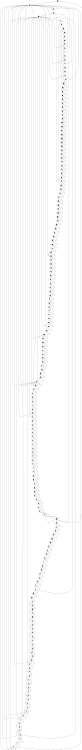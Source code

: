 graph {
  size="5,5";

  var0[label="0", pos="0.952195,0.682241!"];
  var1[label="1", pos="0.95501,0.686631!"];
  var1--var0;
  var2[label="2", pos="0.957825,0.691021!"];
  var2--var1;
  var3[label="3", pos="0.96064,0.695411!"];
  var3--var2;
  var4[label="4", pos="0.961849,0.694907!"];
  var4--var3;
  var5[label="5", pos="0.963059,0.694404!"];
  var5--var4;
  var6[label="6", pos="0.964268,0.693901!"];
  var6--var5;
  var7[label="7", pos="0.965477,0.693397!"];
  var7--var6;
  var8[label="8", pos="0.966686,0.692894!"];
  var8--var7;
  var9[label="9", pos="0.968904,0.690064!"];
  var9--var8;
  var10[label="10", pos="0.988361,0.672932!"];
  var10--var9;
  var11[label="11", pos="1.00781,0.655798!"];
  var11--var10;
  var12[label="12", pos="1.02726,0.638661!"];
  var12--var11;
  var13[label="13", pos="1.04671,0.621522!"];
  var13--var12;
  var14[label="14", pos="1.06616,0.604385!"];
  var14--var13;
  var15[label="15", pos="1.0856,0.587249!"];
  var15--var14;
  var16[label="16", pos="1.10504,0.570113!"];
  var16--var15;
  var17[label="17", pos="1.12449,0.552977!"];
  var17--var16;
  var18[label="18", pos="1.14393,0.535843!"];
  var18--var17;
  var19[label="19", pos="1.18574,0.644457!"];
  var19--var18;
  var20[label="20", pos="1.21518,0.679373!"];
  var20--var19;
  var21[label="21", pos="1.23446,0.662084!"];
  var21--var20;
  var22[label="22", pos="1.25376,0.644788!"];
  var22--var21;
  var23[label="23", pos="0.858944,1.38009!"];
  var23--var22;
  var24[label="24", pos="0.896515,1.32426!"];
  var24--var23;
  var25[label="25", pos="0.931965,1.27152!"];
  var25--var24;
  var26[label="26", pos="0.969812,1.21589!"];
  var26--var25;
  var27[label="27", pos="0.916957,1.25331!"];
  var27--var26;
  var28[label="28", pos="0.333428,1.75521!"];
  var28--var27;
  var29[label="29", pos="0.372514,1.70051!"];
  var29--var28;
  var30[label="30", pos="0.411542,1.64578!"];
  var30--var29;
  var31[label="31", pos="0.450573,1.59107!"];
  var31--var30;
  var32[label="32", pos="0.492278,1.5384!"];
  var32--var31;
  var33[label="33", pos="0.531409,1.4838!"];
  var33--var32;
  var34[label="34", pos="0.570635,1.42929!"];
  var34--var33;
  var35[label="35", pos="0.609987,1.3749!"];
  var35--var34;
  var36[label="36", pos="0.649476,1.32064!"];
  var36--var35;
  var37[label="37", pos="0.760176,1.36452!"];
  var37--var36;
  var38[label="38", pos="0.889696,1.45299!"];
  var38--var37;
  var39[label="39", pos="0.920163,1.39556!"];
  var39--var38;
  var40[label="40", pos="0.9345,1.32777!"];
  var40--var39;
  var41[label="41", pos="0.635586,1.10238!"];
  var41--var40;
  var42[label="42", pos="0.63827,1.06821!"];
  var42--var41;
  var43[label="43", pos="0.640992,1.03405!"];
  var43--var42;
  var44[label="44", pos="0.643749,0.999884!"];
  var44--var43;
  var45[label="45", pos="0.635826,0.900235!"];
  var45--var44;
  var46[label="46", pos="0.624493,0.791684!"];
  var46--var45;
  var47[label="47", pos="0.636875,0.753886!"];
  var47--var46;
  var48[label="48", pos="0.663231,0.715243!"];
  var48--var47;
  var49[label="49", pos="0.767635,0.658995!"];
  var49--var48;
  var50[label="50", pos="0.774658,0.625635!"];
  var50--var49;
  var51[label="51", pos="0.83586,0.601498!"];
  var51--var50;
  var52[label="52", pos="0.923848,0.974671!"];
  var52--var51;
  var53[label="53", pos="0.926563,0.94291!"];
  var53--var52;
  var54[label="54", pos="0.941314,0.966205!"];
  var54--var53;
  var55[label="55", pos="1.07896,1.54376!"];
  var55--var54;
  var56[label="56", pos="1.08071,1.50952!"];
  var56--var55;
  var57[label="57", pos="1.08249,1.47526!"];
  var57--var56;
  var58[label="58", pos="1.08427,1.44101!"];
  var58--var57;
  var59[label="59", pos="1.08923,1.42441!"];
  var59--var58;
  var60[label="60", pos="1.09102,1.39016!"];
  var60--var59;
  var61[label="61", pos="1.0928,1.3559!"];
  var61--var60;
  var62[label="62", pos="1.09456,1.32164!"];
  var62--var61;
  var63[label="63", pos="1.0963,1.28737!"];
  var63--var62;
  var64[label="64", pos="1.08646,1.30169!"];
  var64--var63;
  var65[label="65", pos="1.07884,1.27262!"];
  var65--var64;
  var66[label="66", pos="1.04698,1.24813!"];
  var66--var65;
  var67[label="67", pos="0.95723,1.24003!"];
  var67--var66;
  var68[label="68", pos="0.959289,1.20039!"];
  var68--var67;
  var69[label="69", pos="0.96204,1.15943!"];
  var69--var68;
  var70[label="70", pos="0.985286,0.951453!"];
  var70--var69;
  var71[label="71", pos="0.986976,0.917221!"];
  var71--var70;
  var72[label="72", pos="0.858688,1.11037!"];
  var72--var71;
  var73[label="73", pos="0.860586,1.07615!"];
  var73--var72;
  var74[label="74", pos="0.862427,1.04192!"];
  var74--var73;
  var75[label="75", pos="0.851532,1.09029!"];
  var75--var74;
  var76[label="76", pos="0.850793,1.07383!"];
  var76--var75;
  var77[label="77", pos="0.852519,1.0396!"];
  var77--var76;
  var78[label="78", pos="0.854204,1.00538!"];
  var78--var77;
  var79[label="79", pos="0.855852,0.971161!"];
  var79--var78;
  var80[label="80", pos="0.857468,0.936942!"];
  var80--var79;
  var81[label="81", pos="0.859058,0.902725!"];
  var81--var80;
  var82[label="82", pos="0.860631,0.86851!"];
  var82--var81;
  var83[label="83", pos="0.862193,0.834296!"];
  var83--var82;
  var84[label="84", pos="0.863754,0.800084!"];
  var84--var83;
  var85[label="85", pos="0.865322,0.765875!"];
  var85--var84;
  var86[label="86", pos="0.867302,0.762663!"];
  var86--var85;
  var87[label="87", pos="0.869281,0.759451!"];
  var87--var86;
  var88[label="88", pos="0.87126,0.756239!"];
  var88--var87;
  var89[label="89", pos="0.873238,0.753027!"];
  var89--var88;
  var90[label="90", pos="0.875216,0.749815!"];
  var90--var89;
  var91[label="91", pos="0.877194,0.746602!"];
  var91--var90;
  var92[label="92", pos="0.879171,0.743389!"];
  var92--var91;
  var93[label="93", pos="0.881148,0.740176!"];
  var93--var92;
  var94[label="94", pos="0.883509,0.738117!"];
  var94--var93;
  var95[label="95", pos="0.885869,0.736058!"];
  var95--var94;
  var96[label="96", pos="0.888229,0.733999!"];
  var96--var95;
  var97[label="97", pos="0.890589,0.73194!"];
  var97--var96;
  var98[label="98", pos="0.892949,0.72988!"];
  var98--var97;
  var99[label="99", pos="0.895308,0.72782!"];
  var99--var98;
  var100[label="100", pos="0.897668,0.72576!"];
  var100--var99;
  var101[label="101", pos="0.900027,0.7237!"];
  var101--var100;
  var102[label="102", pos="0.902386,0.721639!"];
  var102--var101;
  var103[label="103", pos="0.904744,0.719578!"];
  var103--var102;
  var104[label="104", pos="0.907102,0.717517!"];
  var104--var103;
  var105[label="105", pos="0.90946,0.715455!"];
  var105--var104;
  var106[label="106", pos="0.916179,0.711322!"];
  var106--var105;
  var107[label="107", pos="0.922897,0.707187!"];
  var107--var106;
  var108[label="108", pos="0.929614,0.70305!"];
  var108--var107;
  var109[label="109", pos="0.954396,0.699415!"];
  var109--var108;
  var110[label="110", pos="0.979175,0.695776!"];
  var110--var109;
  var111[label="111", pos="1.00395,0.692119!"];
  var111--var110;
  var112[label="112", pos="1.02423,0.709894!"];
  var112--var111;
  var113[label="113", pos="1.04898,0.706196!"];
  var113--var112;
  var114[label="114", pos="1.07375,0.702475!"];
  var114--var113;
  var115[label="115", pos="1.09851,0.698742!"];
  var115--var114;
  var116[label="116", pos="1.12328,0.694993!"];
  var116--var115;
  var117[label="117", pos="1.14804,0.691231!"];
  var117--var116;
  var118[label="118", pos="1.1728,0.687456!"];
  var118--var117;
  var119[label="119", pos="1.19756,0.68367!"];
  var119--var118;
  var120[label="120", pos="1.22231,0.679871!"];
  var120--var119;
  var121[label="121", pos="1.24707,0.676062!"];
  var121--var120;
  var122[label="122", pos="1.27183,0.672242!"];
  var122--var121;
  var123[label="123", pos="1.29658,0.668412!"];
  var123--var122;
  var124[label="124", pos="1.32133,0.664572!"];
  var124--var123;
  var125[label="125", pos="1.34608,0.660724!"];
  var125--var124;
  var126[label="126", pos="1.35077,0.67364!"];
  var126--var125;
  var127[label="127", pos="0.938026,0.965554!"];
  var127--var126;
  var128[label="128", pos="0.917458,0.940149!"];
  var128--var127;
  var129[label="129", pos="0.896824,0.914777!"];
  var129--var128;
  var130[label="130", pos="0.871023,0.89012!"];
  var130--var129;
  var131[label="131", pos="0.850234,0.864816!"];
  var131--var130;
  var132[label="132", pos="0.692875,0.79214!"];
  var132--var131;
  var133[label="133", pos="0.380226,0.604457!"];
  var133--var132;
  var134[label="134", pos="0.297646,0.529933!"];
  var134--var133;
  var135[label="135", pos="0.242601,0.466936!"];
  var135--var134;
  var136[label="136", pos="0.210145,0.435195!"];
  var136--var135;
  var137[label="137", pos="0.134278,0.382227!"];
  var137--var136;
  var138[label="138", pos="0.113739,0.356666!"];
  var138--var137;
  var139[label="139", pos="0,0.24394!"];
  var139--var138;
  var140[label="140", pos="0.0494972,0.243342!"];
  var140--var139;
  var141[label="141", pos="0.167118,0.292582!"];
  var141--var140;
  var142[label="142", pos="0.104292,0.236891!"];
  var142--var141;
  var143[label="143", pos="0.0884329,0.19274!"];
  var143--var142;
  var144[label="144", pos="0.0868568,0.123787!"];
  var144--var143;
  var145[label="145", pos="0.137673,0.0967242!"];
  var145--var144;
  var146[label="146", pos="0.359568,0.0737265!"];
  var146--var145;
  var147[label="147", pos="0.571905,0.0742811!"];
  var147--var146;
  var148[label="148", pos="1.0851,0.236692!"];
  var148--var147;
  var149[label="149", pos="1.20672,0.261931!"];
  var149--var148;
  var150[label="150", pos="1.2182,0.209288!"];
  var150--var149;
  var151[label="151", pos="1.22985,0.156767!"];
  var151--var150;
  var152[label="152", pos="1.24168,0.104376!"];
  var152--var151;
  var153[label="153", pos="1.25371,0.0521201!"];
  var153--var152;
  var154[label="154", pos="1.26595,0!"];
  var154--var153;
  var155[label="155", pos="0.568841,1.75686!"];
  var155--var154;
  var156[label="156", pos="0.580732,1.70472!"];
  var156--var155;
  var157[label="157", pos="0.590482,1.64969!"];
  var157--var156;
  var158[label="158", pos="0.602985,1.59774!"];
  var158--var157;
  var159[label="159", pos="0.615772,1.54588!"];
  var159--var158;
  var160[label="160", pos="0.628824,1.49411!"];
  var160--var159;
  var161[label="161", pos="0.642131,1.44239!"];
  var161--var160;
  var162[label="162", pos="0.655665,1.39075!"];
  var162--var161;
  var163[label="163", pos="0.669406,1.33916!"];
  var163--var162;
  var164[label="164", pos="0.683336,1.28762!"];
  var164--var163;
  var165[label="165", pos="0.697434,1.23609!"];
  var165--var164;
  var166[label="166", pos="0.711676,1.18459!"];
  var166--var165;
  var167[label="167", pos="0.726039,1.13308!"];
  var167--var166;
  var168[label="168", pos="0.7405,1.08157!"];
  var168--var167;
  var169[label="169", pos="0.755038,1.03004!"];
  var169--var168;
  var170[label="170", pos="0.769631,0.978469!"];
  var170--var169;
  var171[label="171", pos="0.784261,0.926859!"];
  var171--var170;
  var172[label="172", pos="0.796466,0.898021!"];
  var172--var171;
  var173[label="173", pos="0.808658,0.869174!"];
  var173--var172;
  var174[label="174", pos="0.820837,0.840319!"];
  var174--var173;
  var175[label="175", pos="0.833001,0.811456!"];
  var175--var174;
  var176[label="176", pos="0.839642,0.80181!"];
  var176--var175;
  var177[label="177", pos="0.846281,0.792162!"];
  var177--var176;
  var178[label="178", pos="0.852918,0.782513!"];
  var178--var177;
  var179[label="179", pos="0.859553,0.772863!"];
  var179--var178;
  var180[label="180", pos="0.859553,0.772863!"];
  var180--var179;
  var181[label="181", pos="0.859553,0.772863!"];
  var181--var180;
  var182[label="182", pos="0.859553,0.772863!"];
  var182--var181;
  var183[label="183", pos="0.859553,0.772863!"];
  var183--var182;
  var184[label="184", pos="0.859553,0.772863!"];
  var184--var183;
  var7782220156096217109[label="l21"];
  var7782220156096217109--var184;
  var7782220156096217111[label="l23"];
  var7782220156096217111--var7782220156096217109;
  var7782220156096217146[label="l58"];
  var7782220156096217146--var7782220156096217111;
  var7782220156096217150[label="l62"];
  var7782220156096217150--var7782220156096217146;
  var7782220156096217154[label="l66"];
  var7782220156096217154--var7782220156096217150;
  var7782220156096217163[label="l75"];
  var7782220156096217163--var7782220156096217154;

  factor0[label="", shape=point];
  var0--factor0;
  factor1[label="", shape=point];
  var0--factor1;
  var7782220156096217111--factor1;
  factor2[label="", shape=point];
  var0--factor2;
  var7782220156096217154--factor2;
  factor3[label="", shape=point];
  var0--factor3;
  var7782220156096217154--factor3;
  factor4[label="", shape=point];
  var0--factor4;
  var7782220156096217111--factor4;
  factor5[label="", shape=point];
  var0--factor5;
  var1--factor5;
  factor6[label="", shape=point];
  var1--factor6;
  var2--factor6;
  factor7[label="", shape=point];
  var2--factor7;
  var3--factor7;
  factor8[label="", shape=point];
  var3--factor8;
  var7782220156096217154--factor8;
  factor9[label="", shape=point];
  var3--factor9;
  var7782220156096217111--factor9;
  factor10[label="", shape=point];
  var3--factor10;
  var4--factor10;
  factor11[label="", shape=point];
  var4--factor11;
  var5--factor11;
  factor12[label="", shape=point];
  var5--factor12;
  var6--factor12;
  factor13[label="", shape=point];
  var6--factor13;
  var7--factor13;
  factor14[label="", shape=point];
  var7--factor14;
  var8--factor14;
  factor15[label="", shape=point];
  var8--factor15;
  var7782220156096217154--factor15;
  factor16[label="", shape=point];
  var8--factor16;
  var7782220156096217111--factor16;
  factor17[label="", shape=point];
  var8--factor17;
  var9--factor17;
  factor18[label="", shape=point];
  var9--factor18;
  var7782220156096217154--factor18;
  factor19[label="", shape=point];
  var9--factor19;
  var7782220156096217111--factor19;
  factor20[label="", shape=point];
  var9--factor20;
  var10--factor20;
  factor21[label="", shape=point];
  var10--factor21;
  var11--factor21;
  factor22[label="", shape=point];
  var11--factor22;
  var12--factor22;
  factor23[label="", shape=point];
  var12--factor23;
  var13--factor23;
  factor24[label="", shape=point];
  var13--factor24;
  var14--factor24;
  factor25[label="", shape=point];
  var14--factor25;
  var15--factor25;
  factor26[label="", shape=point];
  var15--factor26;
  var16--factor26;
  factor27[label="", shape=point];
  var16--factor27;
  var17--factor27;
  factor28[label="", shape=point];
  var17--factor28;
  var18--factor28;
  factor29[label="", shape=point];
  var18--factor29;
  var19--factor29;
  factor30[label="", shape=point];
  var19--factor30;
  var20--factor30;
  factor31[label="", shape=point];
  var20--factor31;
  var21--factor31;
  factor32[label="", shape=point];
  var21--factor32;
  var22--factor32;
  factor33[label="", shape=point];
  var22--factor33;
  var7782220156096217154--factor33;
  factor34[label="", shape=point];
  var22--factor34;
  var7782220156096217111--factor34;
  factor35[label="", shape=point];
  var22--factor35;
  var23--factor35;
  factor36[label="", shape=point];
  var23--factor36;
  var24--factor36;
  factor37[label="", shape=point];
  var24--factor37;
  var25--factor37;
  factor38[label="", shape=point];
  var25--factor38;
  var26--factor38;
  factor39[label="", shape=point];
  var26--factor39;
  var27--factor39;
  factor40[label="", shape=point];
  var27--factor40;
  var28--factor40;
  factor41[label="", shape=point];
  var28--factor41;
  var29--factor41;
  factor42[label="", shape=point];
  var29--factor42;
  var30--factor42;
  factor43[label="", shape=point];
  var30--factor43;
  var31--factor43;
  factor44[label="", shape=point];
  var31--factor44;
  var32--factor44;
  factor45[label="", shape=point];
  var32--factor45;
  var33--factor45;
  factor46[label="", shape=point];
  var33--factor46;
  var34--factor46;
  factor47[label="", shape=point];
  var34--factor47;
  var35--factor47;
  factor48[label="", shape=point];
  var35--factor48;
  var36--factor48;
  factor49[label="", shape=point];
  var36--factor49;
  var37--factor49;
  factor50[label="", shape=point];
  var37--factor50;
  var38--factor50;
  factor51[label="", shape=point];
  var38--factor51;
  var39--factor51;
  factor52[label="", shape=point];
  var39--factor52;
  var40--factor52;
  factor53[label="", shape=point];
  var40--factor53;
  var7782220156096217109--factor53;
  factor54[label="", shape=point];
  var40--factor54;
  var41--factor54;
  factor55[label="", shape=point];
  var41--factor55;
  var42--factor55;
  factor56[label="", shape=point];
  var42--factor56;
  var43--factor56;
  factor57[label="", shape=point];
  var43--factor57;
  var44--factor57;
  factor58[label="", shape=point];
  var44--factor58;
  var45--factor58;
  factor59[label="", shape=point];
  var45--factor59;
  var46--factor59;
  factor60[label="", shape=point];
  var46--factor60;
  var47--factor60;
  factor61[label="", shape=point];
  var47--factor61;
  var48--factor61;
  factor62[label="", shape=point];
  var48--factor62;
  var49--factor62;
  factor63[label="", shape=point];
  var49--factor63;
  var50--factor63;
  factor64[label="", shape=point];
  var50--factor64;
  var51--factor64;
  factor65[label="", shape=point];
  var51--factor65;
  var52--factor65;
  factor66[label="", shape=point];
  var52--factor66;
  var53--factor66;
  factor67[label="", shape=point];
  var53--factor67;
  var54--factor67;
  factor68[label="", shape=point];
  var54--factor68;
  var55--factor68;
  factor69[label="", shape=point];
  var55--factor69;
  var56--factor69;
  factor70[label="", shape=point];
  var56--factor70;
  var57--factor70;
  factor71[label="", shape=point];
  var57--factor71;
  var58--factor71;
  factor72[label="", shape=point];
  var58--factor72;
  var7782220156096217146--factor72;
  factor73[label="", shape=point];
  var58--factor73;
  var7782220156096217163--factor73;
  factor74[label="", shape=point];
  var58--factor74;
  var59--factor74;
  factor75[label="", shape=point];
  var59--factor75;
  var60--factor75;
  factor76[label="", shape=point];
  var60--factor76;
  var61--factor76;
  factor77[label="", shape=point];
  var61--factor77;
  var62--factor77;
  factor78[label="", shape=point];
  var62--factor78;
  var63--factor78;
  factor79[label="", shape=point];
  var63--factor79;
  var64--factor79;
  factor80[label="", shape=point];
  var64--factor80;
  var65--factor80;
  factor81[label="", shape=point];
  var65--factor81;
  var66--factor81;
  factor82[label="", shape=point];
  var66--factor82;
  var67--factor82;
  factor83[label="", shape=point];
  var67--factor83;
  var68--factor83;
  factor84[label="", shape=point];
  var68--factor84;
  var69--factor84;
  factor85[label="", shape=point];
  var69--factor85;
  var70--factor85;
  factor86[label="", shape=point];
  var70--factor86;
  var71--factor86;
  factor87[label="", shape=point];
  var71--factor87;
  var72--factor87;
  factor88[label="", shape=point];
  var72--factor88;
  var73--factor88;
  factor89[label="", shape=point];
  var73--factor89;
  var74--factor89;
  factor90[label="", shape=point];
  var74--factor90;
  var75--factor90;
  factor91[label="", shape=point];
  var75--factor91;
  var76--factor91;
  factor92[label="", shape=point];
  var76--factor92;
  var77--factor92;
  factor93[label="", shape=point];
  var77--factor93;
  var78--factor93;
  factor94[label="", shape=point];
  var78--factor94;
  var79--factor94;
  factor95[label="", shape=point];
  var79--factor95;
  var80--factor95;
  factor96[label="", shape=point];
  var80--factor96;
  var81--factor96;
  factor97[label="", shape=point];
  var81--factor97;
  var82--factor97;
  factor98[label="", shape=point];
  var82--factor98;
  var83--factor98;
  factor99[label="", shape=point];
  var83--factor99;
  var84--factor99;
  factor100[label="", shape=point];
  var84--factor100;
  var85--factor100;
  factor101[label="", shape=point];
  var85--factor101;
  var7782220156096217154--factor101;
  factor102[label="", shape=point];
  var85--factor102;
  var7782220156096217111--factor102;
  factor103[label="", shape=point];
  var85--factor103;
  var86--factor103;
  factor104[label="", shape=point];
  var86--factor104;
  var87--factor104;
  factor105[label="", shape=point];
  var87--factor105;
  var88--factor105;
  factor106[label="", shape=point];
  var88--factor106;
  var89--factor106;
  factor107[label="", shape=point];
  var89--factor107;
  var90--factor107;
  factor108[label="", shape=point];
  var90--factor108;
  var91--factor108;
  factor109[label="", shape=point];
  var91--factor109;
  var92--factor109;
  factor110[label="", shape=point];
  var92--factor110;
  var93--factor110;
  factor111[label="", shape=point];
  var93--factor111;
  var7782220156096217154--factor111;
  factor112[label="", shape=point];
  var93--factor112;
  var7782220156096217111--factor112;
  factor113[label="", shape=point];
  var93--factor113;
  var7782220156096217154--factor113;
  factor114[label="", shape=point];
  var93--factor114;
  var7782220156096217111--factor114;
  factor115[label="", shape=point];
  var93--factor115;
  var7782220156096217154--factor115;
  factor116[label="", shape=point];
  var93--factor116;
  var7782220156096217111--factor116;
  factor117[label="", shape=point];
  var93--factor117;
  var94--factor117;
  factor118[label="", shape=point];
  var94--factor118;
  var95--factor118;
  factor119[label="", shape=point];
  var95--factor119;
  var96--factor119;
  factor120[label="", shape=point];
  var96--factor120;
  var97--factor120;
  factor121[label="", shape=point];
  var97--factor121;
  var98--factor121;
  factor122[label="", shape=point];
  var98--factor122;
  var99--factor122;
  factor123[label="", shape=point];
  var99--factor123;
  var100--factor123;
  factor124[label="", shape=point];
  var100--factor124;
  var101--factor124;
  factor125[label="", shape=point];
  var101--factor125;
  var102--factor125;
  factor126[label="", shape=point];
  var102--factor126;
  var103--factor126;
  factor127[label="", shape=point];
  var103--factor127;
  var104--factor127;
  factor128[label="", shape=point];
  var104--factor128;
  var105--factor128;
  factor129[label="", shape=point];
  var105--factor129;
  var7782220156096217154--factor129;
  factor130[label="", shape=point];
  var105--factor130;
  var7782220156096217111--factor130;
  factor131[label="", shape=point];
  var105--factor131;
  var106--factor131;
  factor132[label="", shape=point];
  var106--factor132;
  var107--factor132;
  factor133[label="", shape=point];
  var107--factor133;
  var108--factor133;
  factor134[label="", shape=point];
  var108--factor134;
  var7782220156096217154--factor134;
  factor135[label="", shape=point];
  var108--factor135;
  var7782220156096217111--factor135;
  factor136[label="", shape=point];
  var108--factor136;
  var109--factor136;
  factor137[label="", shape=point];
  var109--factor137;
  var110--factor137;
  factor138[label="", shape=point];
  var110--factor138;
  var111--factor138;
  factor139[label="", shape=point];
  var111--factor139;
  var112--factor139;
  factor140[label="", shape=point];
  var112--factor140;
  var113--factor140;
  factor141[label="", shape=point];
  var113--factor141;
  var114--factor141;
  factor142[label="", shape=point];
  var114--factor142;
  var115--factor142;
  factor143[label="", shape=point];
  var115--factor143;
  var116--factor143;
  factor144[label="", shape=point];
  var116--factor144;
  var117--factor144;
  factor145[label="", shape=point];
  var117--factor145;
  var118--factor145;
  factor146[label="", shape=point];
  var118--factor146;
  var119--factor146;
  factor147[label="", shape=point];
  var119--factor147;
  var120--factor147;
  factor148[label="", shape=point];
  var120--factor148;
  var121--factor148;
  factor149[label="", shape=point];
  var121--factor149;
  var122--factor149;
  factor150[label="", shape=point];
  var122--factor150;
  var123--factor150;
  factor151[label="", shape=point];
  var123--factor151;
  var124--factor151;
  factor152[label="", shape=point];
  var124--factor152;
  var125--factor152;
  factor153[label="", shape=point];
  var125--factor153;
  var126--factor153;
  factor154[label="", shape=point];
  var126--factor154;
  var7782220156096217154--factor154;
  factor155[label="", shape=point];
  var126--factor155;
  var7782220156096217111--factor155;
  factor156[label="", shape=point];
  var126--factor156;
  var127--factor156;
  factor157[label="", shape=point];
  var127--factor157;
  var128--factor157;
  factor158[label="", shape=point];
  var128--factor158;
  var129--factor158;
  factor159[label="", shape=point];
  var129--factor159;
  var130--factor159;
  factor160[label="", shape=point];
  var130--factor160;
  var131--factor160;
  factor161[label="", shape=point];
  var131--factor161;
  var132--factor161;
  factor162[label="", shape=point];
  var132--factor162;
  var133--factor162;
  factor163[label="", shape=point];
  var133--factor163;
  var134--factor163;
  factor164[label="", shape=point];
  var134--factor164;
  var135--factor164;
  factor165[label="", shape=point];
  var135--factor165;
  var136--factor165;
  factor166[label="", shape=point];
  var136--factor166;
  var137--factor166;
  factor167[label="", shape=point];
  var137--factor167;
  var138--factor167;
  factor168[label="", shape=point];
  var138--factor168;
  var139--factor168;
  factor169[label="", shape=point];
  var139--factor169;
  var140--factor169;
  factor170[label="", shape=point];
  var140--factor170;
  var141--factor170;
  factor171[label="", shape=point];
  var141--factor171;
  var142--factor171;
  factor172[label="", shape=point];
  var142--factor172;
  var143--factor172;
  factor173[label="", shape=point];
  var143--factor173;
  var144--factor173;
  factor174[label="", shape=point];
  var144--factor174;
  var145--factor174;
  factor175[label="", shape=point];
  var145--factor175;
  var7782220156096217109--factor175;
  factor176[label="", shape=point];
  var145--factor176;
  var7782220156096217150--factor176;
  factor177[label="", shape=point];
  var145--factor177;
  var146--factor177;
  factor178[label="", shape=point];
  var146--factor178;
  var147--factor178;
  factor179[label="", shape=point];
  var147--factor179;
  var148--factor179;
  factor180[label="", shape=point];
  var148--factor180;
  var149--factor180;
  factor181[label="", shape=point];
  var149--factor181;
  var150--factor181;
  factor182[label="", shape=point];
  var150--factor182;
  var151--factor182;
  factor183[label="", shape=point];
  var151--factor183;
  var152--factor183;
  factor184[label="", shape=point];
  var152--factor184;
  var153--factor184;
  factor185[label="", shape=point];
  var153--factor185;
  var154--factor185;
  factor186[label="", shape=point];
  var154--factor186;
  var155--factor186;
  factor187[label="", shape=point];
  var155--factor187;
  var156--factor187;
  factor188[label="", shape=point];
  var156--factor188;
  var157--factor188;
  factor189[label="", shape=point];
  var157--factor189;
  var158--factor189;
  factor190[label="", shape=point];
  var158--factor190;
  var159--factor190;
  factor191[label="", shape=point];
  var159--factor191;
  var160--factor191;
  factor192[label="", shape=point];
  var160--factor192;
  var161--factor192;
  factor193[label="", shape=point];
  var161--factor193;
  var162--factor193;
  factor194[label="", shape=point];
  var162--factor194;
  var163--factor194;
  factor195[label="", shape=point];
  var163--factor195;
  var164--factor195;
  factor196[label="", shape=point];
  var164--factor196;
  var165--factor196;
  factor197[label="", shape=point];
  var165--factor197;
  var166--factor197;
  factor198[label="", shape=point];
  var166--factor198;
  var167--factor198;
  factor199[label="", shape=point];
  var167--factor199;
  var168--factor199;
  factor200[label="", shape=point];
  var168--factor200;
  var169--factor200;
  factor201[label="", shape=point];
  var169--factor201;
  var170--factor201;
  factor202[label="", shape=point];
  var170--factor202;
  var171--factor202;
  factor203[label="", shape=point];
  var171--factor203;
  var7782220156096217154--factor203;
  factor204[label="", shape=point];
  var171--factor204;
  var7782220156096217111--factor204;
  factor205[label="", shape=point];
  var171--factor205;
  var172--factor205;
  factor206[label="", shape=point];
  var172--factor206;
  var173--factor206;
  factor207[label="", shape=point];
  var173--factor207;
  var174--factor207;
  factor208[label="", shape=point];
  var174--factor208;
  var175--factor208;
  factor209[label="", shape=point];
  var175--factor209;
  var7782220156096217154--factor209;
  factor210[label="", shape=point];
  var175--factor210;
  var7782220156096217111--factor210;
  factor211[label="", shape=point];
  var175--factor211;
  var176--factor211;
  factor212[label="", shape=point];
  var176--factor212;
  var177--factor212;
  factor213[label="", shape=point];
  var177--factor213;
  var178--factor213;
  factor214[label="", shape=point];
  var178--factor214;
  var179--factor214;
  factor215[label="", shape=point];
  var179--factor215;
  var7782220156096217154--factor215;
  factor216[label="", shape=point];
  var179--factor216;
  var7782220156096217111--factor216;
  factor217[label="", shape=point];
  var179--factor217;
  var180--factor217;
  factor218[label="", shape=point];
  var180--factor218;
  var181--factor218;
  factor219[label="", shape=point];
  var181--factor219;
  var182--factor219;
  factor220[label="", shape=point];
  var182--factor220;
  var183--factor220;
  factor221[label="", shape=point];
  var183--factor221;
  var184--factor221;
}
